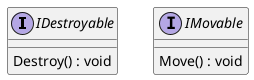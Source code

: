 @startuml
interface IDestroyable {
    Destroy() : void
}
interface IMovable {
    Move() : void
}
@enduml

